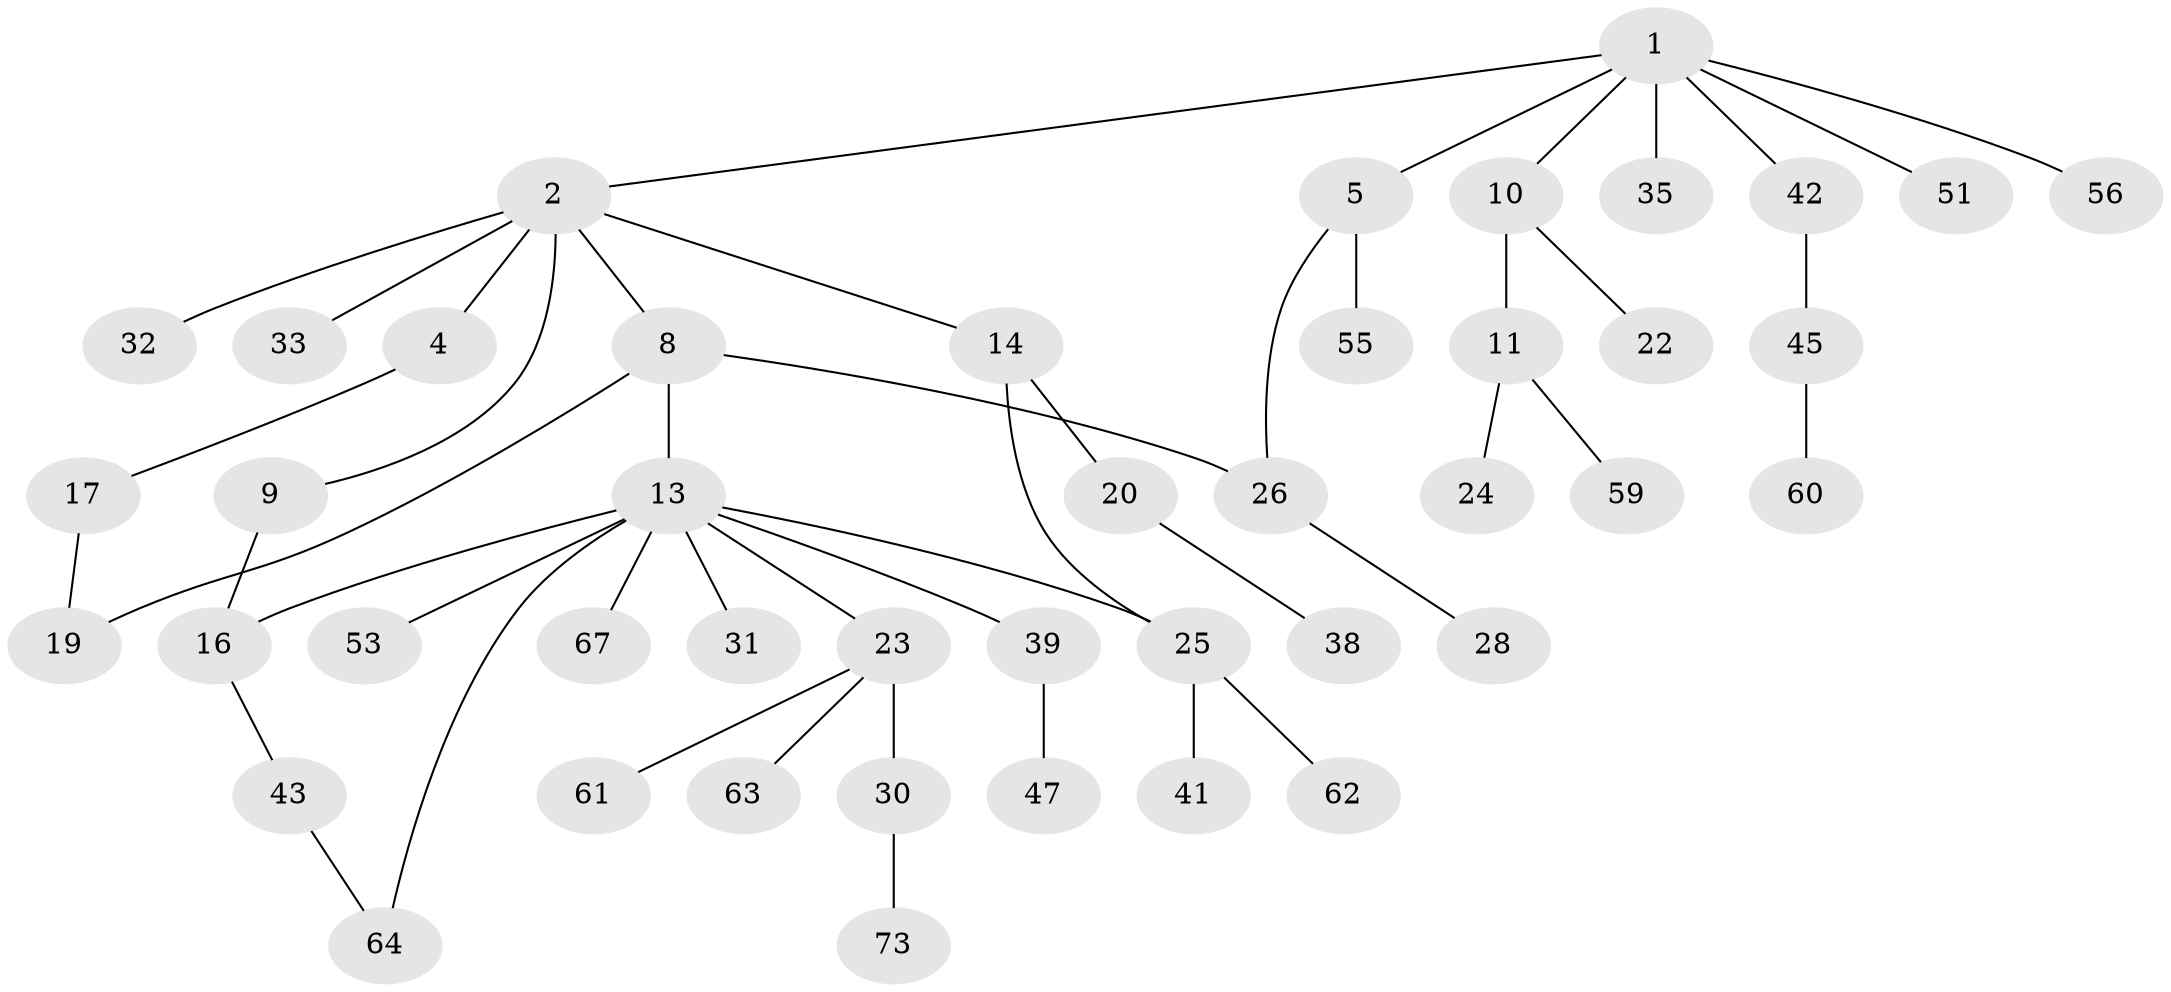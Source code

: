 // original degree distribution, {6: 0.02702702702702703, 3: 0.20270270270270271, 2: 0.25675675675675674, 4: 0.05405405405405406, 1: 0.43243243243243246, 8: 0.013513513513513514, 5: 0.013513513513513514}
// Generated by graph-tools (version 1.1) at 2025/10/02/27/25 16:10:56]
// undirected, 44 vertices, 48 edges
graph export_dot {
graph [start="1"]
  node [color=gray90,style=filled];
  1 [super="+3"];
  2 [super="+6"];
  4 [super="+44"];
  5 [super="+7"];
  8;
  9 [super="+18"];
  10 [super="+12"];
  11 [super="+15"];
  13 [super="+29"];
  14 [super="+21"];
  16 [super="+37"];
  17 [super="+40"];
  19 [super="+36"];
  20 [super="+27"];
  22 [super="+49"];
  23 [super="+57"];
  24 [super="+52"];
  25 [super="+50"];
  26 [super="+69"];
  28 [super="+66"];
  30 [super="+34"];
  31;
  32;
  33 [super="+65"];
  35 [super="+46"];
  38 [super="+58"];
  39 [super="+48"];
  41;
  42 [super="+54"];
  43 [super="+74"];
  45 [super="+71"];
  47;
  51;
  53;
  55;
  56 [super="+70"];
  59;
  60;
  61;
  62 [super="+68"];
  63 [super="+72"];
  64;
  67;
  73;
  1 -- 2;
  1 -- 10;
  1 -- 35;
  1 -- 42;
  1 -- 51;
  1 -- 56;
  1 -- 5;
  2 -- 4;
  2 -- 9;
  2 -- 14;
  2 -- 32;
  2 -- 8;
  2 -- 33;
  4 -- 17;
  5 -- 55;
  5 -- 26;
  8 -- 13;
  8 -- 19;
  8 -- 26;
  9 -- 16;
  10 -- 11;
  10 -- 22;
  11 -- 24;
  11 -- 59;
  13 -- 23;
  13 -- 25;
  13 -- 31;
  13 -- 53;
  13 -- 64;
  13 -- 67;
  13 -- 16;
  13 -- 39;
  14 -- 20;
  14 -- 25;
  16 -- 43;
  17 -- 19;
  20 -- 38;
  23 -- 30;
  23 -- 63;
  23 -- 61;
  25 -- 41;
  25 -- 62;
  26 -- 28;
  30 -- 73;
  39 -- 47;
  42 -- 45;
  43 -- 64;
  45 -- 60;
}
